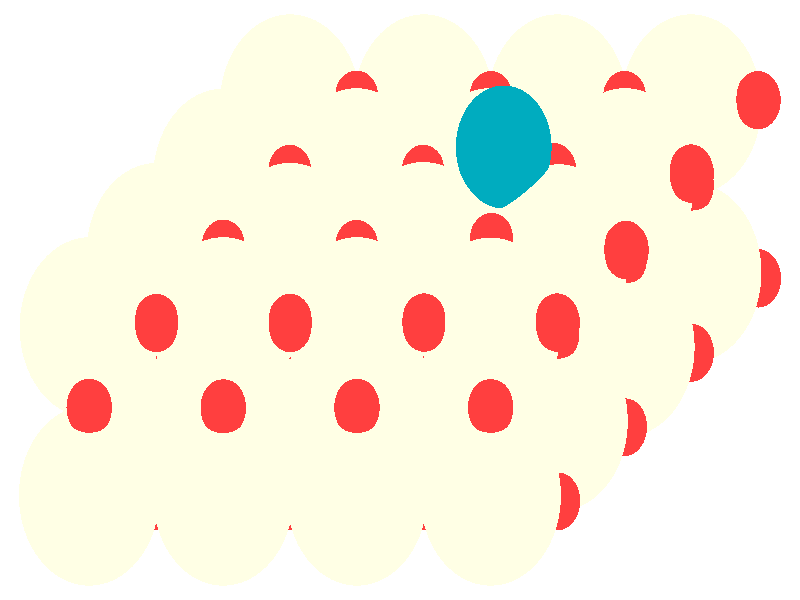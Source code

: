 #include "colors.inc"
#include "finish.inc"

global_settings {assumed_gamma 1 max_trace_level 6}
background {color White}
camera {orthographic
  right -23.22*x up 13.57*y
  direction 1.00*z
  location <0,0,50.00> look_at <0,0,0>}
light_source {<  2.00,   3.00,  40.00> color White
  area_light <0.70, 0, 0>, <0, 0.70, 0>, 3, 3
  adaptive 1 jitter}

#declare simple = finish {phong 0.7}
#declare pale = finish {ambient .5 diffuse .85 roughness .001 specular 0.200 }
#declare intermediate = finish {ambient 0.3 diffuse 0.6 specular 0.10 roughness 0.04 }
#declare vmd = finish {ambient .0 diffuse .65 phong 0.1 phong_size 40. specular 0.500 }
#declare jmol = finish {ambient .2 diffuse .6 specular 1 roughness .001 metallic}
#declare ase2 = finish {ambient 0.05 brilliance 3 diffuse 0.6 metallic specular 0.70 roughness 0.04 reflection 0.15}
#declare ase3 = finish {ambient .15 brilliance 2 diffuse .6 metallic specular 1. roughness .001 reflection .0}
#declare glass = finish {ambient .05 diffuse .3 specular 1. roughness .001}
#declare glass2 = finish {ambient .0 diffuse .3 specular 1. reflection .25 roughness .001}
#declare Rcell = 0.020;
#declare Rbond = 0.100;

#macro atom(LOC, R, COL, TRANS, FIN)
  sphere{LOC, R texture{pigment{color COL transmit TRANS} finish{FIN}}}
#end
#macro constrain(LOC, R, COL, TRANS FIN)
union{torus{R, Rcell rotate 45*z texture{pigment{color COL transmit TRANS} finish{FIN}}}
      torus{R, Rcell rotate -45*z texture{pigment{color COL transmit TRANS} finish{FIN}}}
      translate LOC}
#end

atom(<  2.63,  -4.42,  -1.15>, 2.04, rgb <1.00, 1.00, 0.78>, 0.0, ase3) // #0 
atom(< -3.19,   0.62,  -9.89>, 2.04, rgb <1.00, 1.00, 0.78>, 0.0, ase3) // #1 
atom(<  6.51,  -1.06,  -6.97>, 2.04, rgb <1.00, 1.00, 0.78>, 0.0, ase3) // #2 
atom(< -5.13,  -1.06,  -6.97>, 2.04, rgb <1.00, 1.00, 0.78>, 0.0, ase3) // #3 
atom(< -1.25,  -4.42,  -1.15>, 2.04, rgb <1.00, 1.00, 0.78>, 0.0, ase3) // #4 
atom(< -7.07,  -2.74,  -4.06>, 2.04, rgb <1.00, 1.00, 0.78>, 0.0, ase3) // #5 
atom(<  2.63,  -1.06,  -6.97>, 2.04, rgb <1.00, 1.00, 0.78>, 0.0, ase3) // #6 
atom(< -9.02,  -4.42,  -1.15>, 2.04, rgb <1.00, 1.00, 0.78>, 0.0, ase3) // #7 
atom(< -5.13,  -4.42,  -1.15>, 2.04, rgb <1.00, 1.00, 0.78>, 0.0, ase3) // #8 
atom(<  0.69,   0.62,  -9.89>, 2.04, rgb <1.00, 1.00, 0.78>, 0.0, ase3) // #9 
atom(< -1.25,  -1.06,  -6.97>, 2.04, rgb <1.00, 1.00, 0.78>, 0.0, ase3) // #10 
atom(<  0.69,  -2.74,  -4.06>, 2.04, rgb <1.00, 1.00, 0.78>, 0.0, ase3) // #11 
atom(<  8.45,   0.62,  -9.89>, 2.04, rgb <1.00, 1.00, 0.78>, 0.0, ase3) // #12 
atom(< -3.19,  -2.74,  -4.06>, 2.04, rgb <1.00, 1.00, 0.78>, 0.0, ase3) // #13 
atom(<  4.57,  -2.74,  -4.06>, 2.04, rgb <1.00, 1.00, 0.78>, 0.0, ase3) // #14 
atom(<  4.57,   0.62,  -9.89>, 2.04, rgb <1.00, 1.00, 0.78>, 0.0, ase3) // #15 
atom(<  4.57,   4.42, -10.27>, 2.04, rgb <1.00, 1.00, 0.78>, 0.0, ase3) // #16 
atom(< -3.19,   1.06,  -4.45>, 2.04, rgb <1.00, 1.00, 0.78>, 0.0, ase3) // #17 
atom(<  2.61,   2.75,  -7.35>, 2.04, rgb <1.00, 1.00, 0.78>, 0.0, ase3) // #18 
atom(<  0.69,   4.42, -10.28>, 2.04, rgb <1.00, 1.00, 0.78>, 0.0, ase3) // #19 
atom(<  0.68,   1.08,  -4.47>, 2.04, rgb <1.00, 1.00, 0.78>, 0.0, ase3) // #20 
atom(< -1.26,   2.75,  -7.37>, 2.04, rgb <1.00, 1.00, 0.78>, 0.0, ase3) // #21 
atom(< -1.25,  -0.62,  -1.55>, 2.04, rgb <1.00, 1.00, 0.78>, 0.0, ase3) // #22 
atom(< -7.06,   1.06,  -4.45>, 2.04, rgb <1.00, 1.00, 0.78>, 0.0, ase3) // #23 
atom(<  8.45,   4.42, -10.28>, 2.04, rgb <1.00, 1.00, 0.78>, 0.0, ase3) // #24 
atom(< -9.00,  -0.62,  -1.54>, 2.04, rgb <1.00, 1.00, 0.78>, 0.0, ase3) // #25 
atom(<  6.53,   2.75,  -7.37>, 2.04, rgb <1.00, 1.00, 0.78>, 0.0, ase3) // #26 
atom(< -5.13,   2.74,  -7.36>, 2.04, rgb <1.00, 1.00, 0.78>, 0.0, ase3) // #27 
atom(<  4.61,   1.03,  -4.45>, 2.04, rgb <1.00, 1.00, 0.78>, 0.0, ase3) // #28 
atom(< -5.13,  -0.62,  -1.54>, 2.04, rgb <1.00, 1.00, 0.78>, 0.0, ase3) // #29 
atom(<  2.63,  -0.63,  -1.52>, 2.04, rgb <1.00, 1.00, 0.78>, 0.0, ase3) // #30 
atom(< -3.19,   4.42, -10.28>, 2.04, rgb <1.00, 1.00, 0.78>, 0.0, ase3) // #31 
atom(<  2.63,  -2.87,  -5.43>, 0.66, rgb <1.00, 0.05, 0.05>, 0.0, ase3) // #32 
atom(<  8.45,  -1.19,  -8.34>, 0.66, rgb <1.00, 0.05, 0.05>, 0.0, ase3) // #33 
atom(<  0.69,  -4.55,  -2.52>, 0.66, rgb <1.00, 0.05, 0.05>, 0.0, ase3) // #34 
atom(< 10.40,   0.49, -11.25>, 0.66, rgb <1.00, 0.05, 0.05>, 0.0, ase3) // #35 
atom(< -3.19,  -1.19,  -8.34>, 0.66, rgb <1.00, 0.05, 0.05>, 0.0, ase3) // #36 
atom(<  4.57,  -4.55,  -2.52>, 0.66, rgb <1.00, 0.05, 0.05>, 0.0, ase3) // #37 
atom(< -1.25,  -2.87,  -5.43>, 0.66, rgb <1.00, 0.05, 0.05>, 0.0, ase3) // #38 
atom(<  6.51,  -2.87,  -5.43>, 0.66, rgb <1.00, 0.05, 0.05>, 0.0, ase3) // #39 
atom(<  6.51,   0.49, -11.25>, 0.66, rgb <1.00, 0.05, 0.05>, 0.0, ase3) // #40 
atom(< -7.07,  -4.55,  -2.52>, 0.66, rgb <1.00, 0.05, 0.05>, 0.0, ase3) // #41 
atom(<  0.69,  -1.19,  -8.34>, 0.66, rgb <1.00, 0.05, 0.05>, 0.0, ase3) // #42 
atom(<  2.63,   0.49, -11.25>, 0.66, rgb <1.00, 0.05, 0.05>, 0.0, ase3) // #43 
atom(<  4.57,  -1.19,  -8.34>, 0.66, rgb <1.00, 0.05, 0.05>, 0.0, ase3) // #44 
atom(< -3.19,  -4.55,  -2.52>, 0.66, rgb <1.00, 0.05, 0.05>, 0.0, ase3) // #45 
atom(< -5.13,  -2.87,  -5.43>, 0.66, rgb <1.00, 0.05, 0.05>, 0.0, ase3) // #46 
atom(< -1.25,   0.49, -11.25>, 0.66, rgb <1.00, 0.05, 0.05>, 0.0, ase3) // #47 
atom(<  4.57,   2.43, -11.43>, 0.66, rgb <1.00, 0.05, 0.05>, 0.0, ase3) // #48 
atom(<  2.63,   0.74,  -8.52>, 0.66, rgb <1.00, 0.05, 0.05>, 0.0, ase3) // #49 
atom(<  0.69,   2.43, -11.43>, 0.66, rgb <1.00, 0.05, 0.05>, 0.0, ase3) // #50 
atom(<  4.57,  -0.94,  -5.61>, 0.66, rgb <1.00, 0.05, 0.05>, 0.0, ase3) // #51 
atom(<  0.69,  -0.94,  -5.61>, 0.66, rgb <1.00, 0.05, 0.05>, 0.0, ase3) // #52 
atom(< -7.07,  -0.94,  -5.61>, 0.66, rgb <1.00, 0.05, 0.05>, 0.0, ase3) // #53 
atom(< -1.25,   0.74,  -8.52>, 0.66, rgb <1.00, 0.05, 0.05>, 0.0, ase3) // #54 
atom(<  6.51,   0.74,  -8.52>, 0.66, rgb <1.00, 0.05, 0.05>, 0.0, ase3) // #55 
atom(< -5.13,   0.74,  -8.52>, 0.66, rgb <1.00, 0.05, 0.05>, 0.0, ase3) // #56 
atom(<  8.45,   2.43, -11.43>, 0.66, rgb <1.00, 0.05, 0.05>, 0.0, ase3) // #57 
atom(< -3.19,  -0.94,  -5.61>, 0.66, rgb <1.00, 0.05, 0.05>, 0.0, ase3) // #58 
atom(< -3.19,   2.43, -11.43>, 0.66, rgb <1.00, 0.05, 0.05>, 0.0, ase3) // #59 
atom(< -9.02,  -2.62,  -2.70>, 0.66, rgb <1.00, 0.05, 0.05>, 0.0, ase3) // #60 
atom(< -5.13,  -2.62,  -2.70>, 0.66, rgb <1.00, 0.05, 0.05>, 0.0, ase3) // #61 
atom(<  2.63,  -2.62,  -2.70>, 0.66, rgb <1.00, 0.05, 0.05>, 0.0, ase3) // #62 
atom(< -1.25,  -2.62,  -2.70>, 0.66, rgb <1.00, 0.05, 0.05>, 0.0, ase3) // #63 
atom(<  0.68,   2.61,  -8.74>, 0.66, rgb <1.00, 0.05, 0.05>, 0.0, ase3) // #64 
atom(<  4.55,  -0.75,  -2.90>, 0.66, rgb <1.00, 0.05, 0.05>, 0.0, ase3) // #65 
atom(< -9.02,  -2.43,  -0.01>, 0.66, rgb <1.00, 0.05, 0.05>, 0.0, ase3) // #66 
atom(< -5.13,  -2.44,  -0.01>, 0.66, rgb <1.00, 0.05, 0.05>, 0.0, ase3) // #67 
atom(< -7.06,  -0.77,  -2.91>, 0.66, rgb <1.00, 0.05, 0.05>, 0.0, ase3) // #68 
atom(< -1.26,   0.93,  -5.83>, 0.66, rgb <1.00, 0.05, 0.05>, 0.0, ase3) // #69 
atom(<  2.63,  -2.43,  -0.01>, 0.66, rgb <1.00, 0.05, 0.05>, 0.0, ase3) // #70 
atom(<  6.51,   0.95,  -5.85>, 0.66, rgb <1.00, 0.05, 0.05>, 0.0, ase3) // #71 
atom(<  2.61,   0.90,  -5.86>, 0.66, rgb <1.00, 0.05, 0.05>, 0.0, ase3) // #72 
atom(<  0.73,  -0.73,  -2.91>, 0.66, rgb <1.00, 0.05, 0.05>, 0.0, ase3) // #73 
atom(< -5.14,   0.93,  -5.83>, 0.66, rgb <1.00, 0.05, 0.05>, 0.0, ase3) // #74 
atom(<  4.58,   2.61,  -8.70>, 0.66, rgb <1.00, 0.05, 0.05>, 0.0, ase3) // #75 
atom(< -3.19,  -0.76,  -2.91>, 0.66, rgb <1.00, 0.05, 0.05>, 0.0, ase3) // #76 
atom(< -1.25,  -2.43,   0.00>, 0.66, rgb <1.00, 0.05, 0.05>, 0.0, ase3) // #77 
atom(<  8.45,   2.60,  -8.73>, 0.66, rgb <1.00, 0.05, 0.05>, 0.0, ase3) // #78 
atom(< -3.20,   2.61,  -8.74>, 0.66, rgb <1.00, 0.05, 0.05>, 0.0, ase3) // #79 
atom(<  0.70,  -0.51,  -0.19>, 0.66, rgb <1.00, 0.05, 0.05>, 0.0, ase3) // #80 
atom(< -7.07,  -0.52,  -0.19>, 0.66, rgb <1.00, 0.05, 0.05>, 0.0, ase3) // #81 
atom(< -3.19,  -0.52,  -0.19>, 0.66, rgb <1.00, 0.05, 0.05>, 0.0, ase3) // #82 
atom(< 10.39,   4.52,  -8.93>, 0.66, rgb <1.00, 0.05, 0.05>, 0.0, ase3) // #83 
atom(<  2.66,   1.31,  -3.16>, 0.66, rgb <1.00, 0.05, 0.05>, 0.0, ase3) // #84 
atom(<  4.47,   2.89,  -5.89>, 0.66, rgb <1.00, 0.05, 0.05>, 0.0, ase3) // #85 
atom(<  6.52,   4.52,  -8.91>, 0.66, rgb <1.00, 0.05, 0.05>, 0.0, ase3) // #86 
atom(<  8.45,   2.86,  -6.02>, 0.66, rgb <1.00, 0.05, 0.05>, 0.0, ase3) // #87 
atom(< -1.26,   1.15,  -3.10>, 0.66, rgb <1.00, 0.05, 0.05>, 0.0, ase3) // #88 
atom(<  0.67,   2.85,  -6.03>, 0.66, rgb <1.00, 0.05, 0.05>, 0.0, ase3) // #89 
atom(<  2.64,   4.52,  -8.94>, 0.66, rgb <1.00, 0.05, 0.05>, 0.0, ase3) // #90 
atom(<  6.56,   1.13,  -3.09>, 0.66, rgb <1.00, 0.05, 0.05>, 0.0, ase3) // #91 
atom(< -5.13,   1.16,  -3.10>, 0.66, rgb <1.00, 0.05, 0.05>, 0.0, ase3) // #92 
atom(< -3.20,   2.85,  -6.01>, 0.66, rgb <1.00, 0.05, 0.05>, 0.0, ase3) // #93 
atom(< -1.26,   4.53,  -8.93>, 0.66, rgb <1.00, 0.05, 0.05>, 0.0, ase3) // #94 
atom(<  4.56,  -0.51,  -0.18>, 0.66, rgb <1.00, 0.05, 0.05>, 0.0, ase3) // #95 
atom(<  3.01,   3.46,  -4.06>, 1.39, rgb <0.00, 0.41, 0.52>, 0.0, ase3) // #96 
